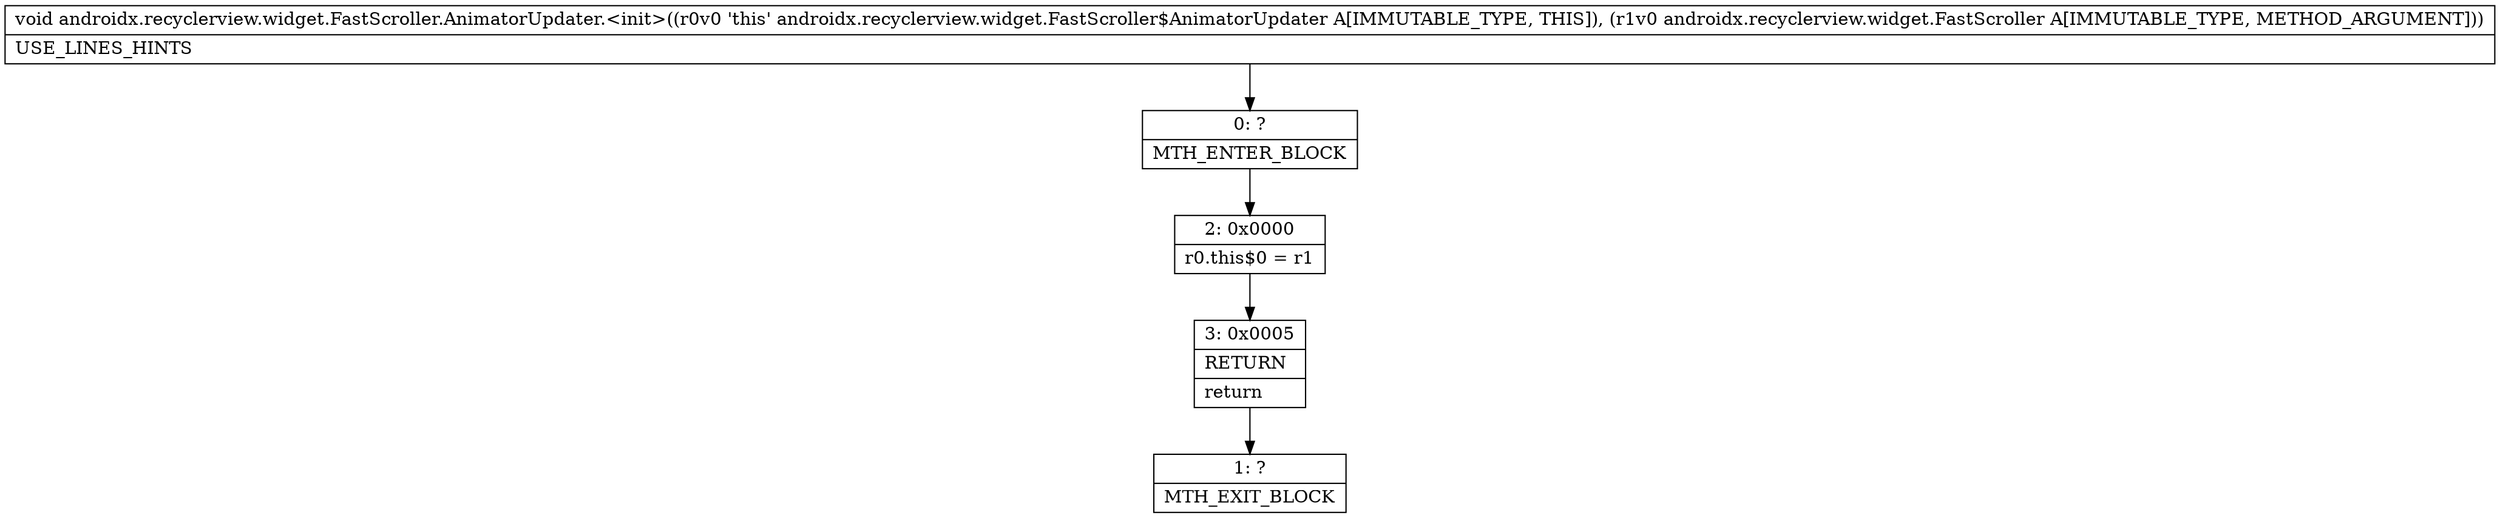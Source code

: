digraph "CFG forandroidx.recyclerview.widget.FastScroller.AnimatorUpdater.\<init\>(Landroidx\/recyclerview\/widget\/FastScroller;)V" {
Node_0 [shape=record,label="{0\:\ ?|MTH_ENTER_BLOCK\l}"];
Node_2 [shape=record,label="{2\:\ 0x0000|r0.this$0 = r1\l}"];
Node_3 [shape=record,label="{3\:\ 0x0005|RETURN\l|return\l}"];
Node_1 [shape=record,label="{1\:\ ?|MTH_EXIT_BLOCK\l}"];
MethodNode[shape=record,label="{void androidx.recyclerview.widget.FastScroller.AnimatorUpdater.\<init\>((r0v0 'this' androidx.recyclerview.widget.FastScroller$AnimatorUpdater A[IMMUTABLE_TYPE, THIS]), (r1v0 androidx.recyclerview.widget.FastScroller A[IMMUTABLE_TYPE, METHOD_ARGUMENT]))  | USE_LINES_HINTS\l}"];
MethodNode -> Node_0;Node_0 -> Node_2;
Node_2 -> Node_3;
Node_3 -> Node_1;
}

